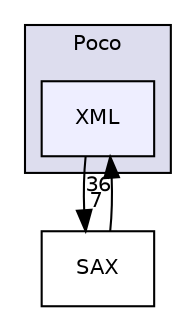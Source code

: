 digraph "AppFrameWork/include/Poco/XML" {
  compound=true
  node [ fontsize="10", fontname="Helvetica"];
  edge [ labelfontsize="10", labelfontname="Helvetica"];
  subgraph clusterdir_59c12342eddca02fbd00a40f57d0211b {
    graph [ bgcolor="#ddddee", pencolor="black", label="Poco" fontname="Helvetica", fontsize="10", URL="dir_59c12342eddca02fbd00a40f57d0211b.html"]
  dir_8448e0a289823ce382a89712faf9957a [shape=box, label="XML", style="filled", fillcolor="#eeeeff", pencolor="black", URL="dir_8448e0a289823ce382a89712faf9957a.html"];
  }
  dir_f8a607d4fe29e2b9152aa91ecf3c2b2f [shape=box label="SAX" URL="dir_f8a607d4fe29e2b9152aa91ecf3c2b2f.html"];
  dir_8448e0a289823ce382a89712faf9957a->dir_f8a607d4fe29e2b9152aa91ecf3c2b2f [headlabel="7", labeldistance=1.5 headhref="dir_000042_000033.html"];
  dir_f8a607d4fe29e2b9152aa91ecf3c2b2f->dir_8448e0a289823ce382a89712faf9957a [headlabel="36", labeldistance=1.5 headhref="dir_000033_000042.html"];
}
